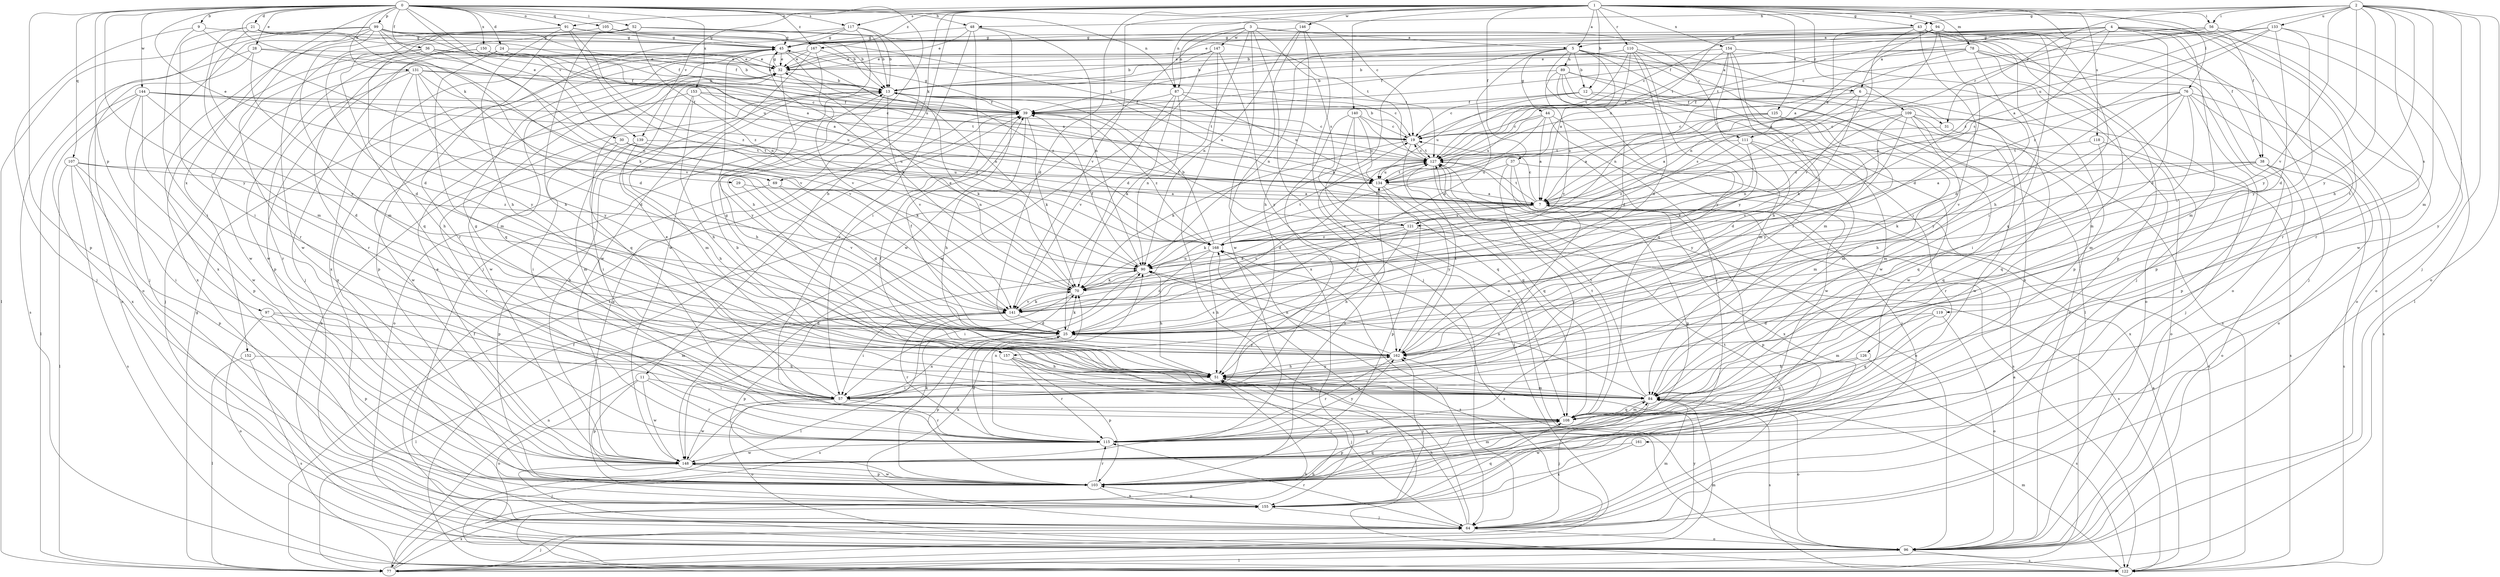 strict digraph  {
0;
1;
2;
3;
4;
5;
6;
7;
9;
11;
12;
13;
19;
21;
24;
25;
28;
29;
30;
31;
32;
36;
37;
38;
39;
43;
44;
45;
48;
51;
52;
56;
57;
64;
69;
70;
76;
77;
78;
84;
87;
89;
90;
91;
94;
96;
97;
99;
103;
105;
107;
108;
109;
110;
111;
115;
117;
118;
119;
121;
122;
125;
126;
127;
131;
133;
134;
139;
140;
141;
144;
146;
147;
148;
150;
152;
153;
154;
155;
157;
161;
162;
167;
168;
0 -> 9  [label=b];
0 -> 19  [label=c];
0 -> 21  [label=d];
0 -> 24  [label=d];
0 -> 28  [label=e];
0 -> 29  [label=e];
0 -> 30  [label=e];
0 -> 36  [label=f];
0 -> 48  [label=h];
0 -> 52  [label=i];
0 -> 64  [label=j];
0 -> 69  [label=k];
0 -> 87  [label=n];
0 -> 91  [label=o];
0 -> 97  [label=p];
0 -> 99  [label=p];
0 -> 103  [label=p];
0 -> 105  [label=q];
0 -> 107  [label=q];
0 -> 117  [label=s];
0 -> 131  [label=u];
0 -> 139  [label=v];
0 -> 144  [label=w];
0 -> 150  [label=x];
0 -> 152  [label=x];
0 -> 153  [label=x];
0 -> 157  [label=y];
0 -> 167  [label=z];
1 -> 5  [label=a];
1 -> 11  [label=b];
1 -> 12  [label=b];
1 -> 25  [label=d];
1 -> 37  [label=f];
1 -> 38  [label=f];
1 -> 43  [label=g];
1 -> 56  [label=i];
1 -> 69  [label=k];
1 -> 76  [label=l];
1 -> 78  [label=m];
1 -> 87  [label=n];
1 -> 91  [label=o];
1 -> 94  [label=o];
1 -> 109  [label=r];
1 -> 110  [label=r];
1 -> 117  [label=s];
1 -> 118  [label=s];
1 -> 125  [label=t];
1 -> 139  [label=v];
1 -> 140  [label=v];
1 -> 141  [label=v];
1 -> 146  [label=w];
1 -> 154  [label=x];
1 -> 167  [label=z];
1 -> 168  [label=z];
2 -> 31  [label=e];
2 -> 43  [label=g];
2 -> 48  [label=h];
2 -> 51  [label=h];
2 -> 56  [label=i];
2 -> 64  [label=j];
2 -> 84  [label=m];
2 -> 96  [label=o];
2 -> 119  [label=s];
2 -> 133  [label=u];
2 -> 134  [label=u];
2 -> 141  [label=v];
2 -> 157  [label=y];
2 -> 161  [label=y];
2 -> 162  [label=y];
3 -> 5  [label=a];
3 -> 25  [label=d];
3 -> 64  [label=j];
3 -> 77  [label=l];
3 -> 87  [label=n];
3 -> 111  [label=r];
3 -> 121  [label=s];
3 -> 147  [label=w];
3 -> 155  [label=x];
4 -> 5  [label=a];
4 -> 6  [label=a];
4 -> 19  [label=c];
4 -> 25  [label=d];
4 -> 38  [label=f];
4 -> 39  [label=f];
4 -> 84  [label=m];
4 -> 111  [label=r];
4 -> 115  [label=r];
4 -> 121  [label=s];
4 -> 126  [label=t];
4 -> 127  [label=t];
4 -> 148  [label=w];
5 -> 6  [label=a];
5 -> 7  [label=a];
5 -> 12  [label=b];
5 -> 25  [label=d];
5 -> 44  [label=g];
5 -> 70  [label=k];
5 -> 77  [label=l];
5 -> 89  [label=n];
5 -> 90  [label=n];
5 -> 108  [label=q];
5 -> 155  [label=x];
6 -> 39  [label=f];
6 -> 64  [label=j];
6 -> 70  [label=k];
6 -> 121  [label=s];
7 -> 19  [label=c];
7 -> 57  [label=i];
7 -> 70  [label=k];
7 -> 103  [label=p];
7 -> 121  [label=s];
7 -> 127  [label=t];
7 -> 141  [label=v];
7 -> 168  [label=z];
9 -> 45  [label=g];
9 -> 57  [label=i];
9 -> 64  [label=j];
9 -> 141  [label=v];
11 -> 57  [label=i];
11 -> 96  [label=o];
11 -> 103  [label=p];
11 -> 115  [label=r];
11 -> 148  [label=w];
12 -> 19  [label=c];
12 -> 31  [label=e];
12 -> 39  [label=f];
12 -> 134  [label=u];
12 -> 148  [label=w];
13 -> 39  [label=f];
13 -> 51  [label=h];
13 -> 70  [label=k];
13 -> 96  [label=o];
13 -> 127  [label=t];
13 -> 134  [label=u];
13 -> 141  [label=v];
19 -> 13  [label=b];
19 -> 70  [label=k];
19 -> 108  [label=q];
19 -> 127  [label=t];
21 -> 39  [label=f];
21 -> 45  [label=g];
21 -> 57  [label=i];
21 -> 70  [label=k];
21 -> 84  [label=m];
21 -> 162  [label=y];
24 -> 7  [label=a];
24 -> 32  [label=e];
24 -> 84  [label=m];
24 -> 103  [label=p];
25 -> 39  [label=f];
25 -> 70  [label=k];
25 -> 103  [label=p];
25 -> 122  [label=s];
25 -> 162  [label=y];
28 -> 25  [label=d];
28 -> 32  [label=e];
28 -> 96  [label=o];
28 -> 122  [label=s];
28 -> 134  [label=u];
29 -> 7  [label=a];
29 -> 141  [label=v];
30 -> 57  [label=i];
30 -> 70  [label=k];
30 -> 84  [label=m];
30 -> 127  [label=t];
30 -> 134  [label=u];
31 -> 7  [label=a];
31 -> 108  [label=q];
32 -> 13  [label=b];
32 -> 45  [label=g];
32 -> 108  [label=q];
32 -> 148  [label=w];
32 -> 162  [label=y];
36 -> 13  [label=b];
36 -> 32  [label=e];
36 -> 39  [label=f];
36 -> 141  [label=v];
36 -> 148  [label=w];
36 -> 155  [label=x];
36 -> 162  [label=y];
37 -> 103  [label=p];
37 -> 115  [label=r];
37 -> 122  [label=s];
37 -> 134  [label=u];
37 -> 155  [label=x];
38 -> 7  [label=a];
38 -> 70  [label=k];
38 -> 96  [label=o];
38 -> 122  [label=s];
38 -> 134  [label=u];
38 -> 155  [label=x];
39 -> 19  [label=c];
39 -> 45  [label=g];
39 -> 51  [label=h];
39 -> 70  [label=k];
39 -> 103  [label=p];
39 -> 168  [label=z];
43 -> 45  [label=g];
43 -> 57  [label=i];
43 -> 64  [label=j];
43 -> 90  [label=n];
43 -> 96  [label=o];
43 -> 103  [label=p];
43 -> 108  [label=q];
43 -> 141  [label=v];
44 -> 7  [label=a];
44 -> 19  [label=c];
44 -> 90  [label=n];
44 -> 115  [label=r];
44 -> 134  [label=u];
44 -> 148  [label=w];
45 -> 32  [label=e];
45 -> 70  [label=k];
45 -> 90  [label=n];
45 -> 103  [label=p];
45 -> 155  [label=x];
45 -> 168  [label=z];
48 -> 32  [label=e];
48 -> 45  [label=g];
48 -> 57  [label=i];
48 -> 90  [label=n];
48 -> 115  [label=r];
48 -> 148  [label=w];
51 -> 45  [label=g];
51 -> 57  [label=i];
51 -> 84  [label=m];
51 -> 162  [label=y];
52 -> 13  [label=b];
52 -> 45  [label=g];
52 -> 51  [label=h];
52 -> 64  [label=j];
52 -> 108  [label=q];
52 -> 127  [label=t];
52 -> 168  [label=z];
56 -> 39  [label=f];
56 -> 45  [label=g];
56 -> 96  [label=o];
56 -> 115  [label=r];
56 -> 127  [label=t];
57 -> 19  [label=c];
57 -> 32  [label=e];
57 -> 45  [label=g];
57 -> 96  [label=o];
57 -> 115  [label=r];
57 -> 148  [label=w];
64 -> 51  [label=h];
64 -> 70  [label=k];
64 -> 84  [label=m];
64 -> 96  [label=o];
64 -> 115  [label=r];
64 -> 127  [label=t];
64 -> 168  [label=z];
69 -> 7  [label=a];
69 -> 25  [label=d];
69 -> 103  [label=p];
70 -> 32  [label=e];
70 -> 77  [label=l];
70 -> 141  [label=v];
76 -> 7  [label=a];
76 -> 39  [label=f];
76 -> 57  [label=i];
76 -> 84  [label=m];
76 -> 96  [label=o];
76 -> 103  [label=p];
76 -> 122  [label=s];
76 -> 141  [label=v];
76 -> 162  [label=y];
77 -> 45  [label=g];
77 -> 51  [label=h];
77 -> 64  [label=j];
77 -> 84  [label=m];
77 -> 90  [label=n];
77 -> 155  [label=x];
77 -> 162  [label=y];
77 -> 168  [label=z];
78 -> 7  [label=a];
78 -> 13  [label=b];
78 -> 25  [label=d];
78 -> 32  [label=e];
78 -> 39  [label=f];
78 -> 84  [label=m];
78 -> 96  [label=o];
78 -> 103  [label=p];
84 -> 13  [label=b];
84 -> 39  [label=f];
84 -> 64  [label=j];
84 -> 90  [label=n];
84 -> 96  [label=o];
84 -> 108  [label=q];
84 -> 122  [label=s];
84 -> 127  [label=t];
87 -> 19  [label=c];
87 -> 39  [label=f];
87 -> 70  [label=k];
87 -> 90  [label=n];
87 -> 134  [label=u];
87 -> 141  [label=v];
89 -> 13  [label=b];
89 -> 25  [label=d];
89 -> 84  [label=m];
89 -> 96  [label=o];
89 -> 122  [label=s];
89 -> 141  [label=v];
89 -> 148  [label=w];
90 -> 39  [label=f];
90 -> 51  [label=h];
90 -> 57  [label=i];
90 -> 70  [label=k];
91 -> 13  [label=b];
91 -> 45  [label=g];
91 -> 51  [label=h];
91 -> 90  [label=n];
91 -> 148  [label=w];
91 -> 155  [label=x];
91 -> 168  [label=z];
94 -> 7  [label=a];
94 -> 25  [label=d];
94 -> 32  [label=e];
94 -> 45  [label=g];
94 -> 51  [label=h];
94 -> 57  [label=i];
94 -> 64  [label=j];
94 -> 127  [label=t];
94 -> 168  [label=z];
96 -> 7  [label=a];
96 -> 13  [label=b];
96 -> 39  [label=f];
96 -> 77  [label=l];
96 -> 122  [label=s];
96 -> 168  [label=z];
97 -> 25  [label=d];
97 -> 84  [label=m];
97 -> 96  [label=o];
97 -> 103  [label=p];
99 -> 7  [label=a];
99 -> 25  [label=d];
99 -> 39  [label=f];
99 -> 45  [label=g];
99 -> 64  [label=j];
99 -> 77  [label=l];
99 -> 84  [label=m];
99 -> 90  [label=n];
99 -> 96  [label=o];
99 -> 115  [label=r];
99 -> 127  [label=t];
103 -> 70  [label=k];
103 -> 84  [label=m];
103 -> 108  [label=q];
103 -> 115  [label=r];
103 -> 148  [label=w];
103 -> 155  [label=x];
105 -> 13  [label=b];
105 -> 25  [label=d];
105 -> 45  [label=g];
107 -> 57  [label=i];
107 -> 77  [label=l];
107 -> 103  [label=p];
107 -> 122  [label=s];
107 -> 134  [label=u];
107 -> 168  [label=z];
108 -> 84  [label=m];
108 -> 103  [label=p];
108 -> 115  [label=r];
108 -> 127  [label=t];
109 -> 19  [label=c];
109 -> 25  [label=d];
109 -> 51  [label=h];
109 -> 84  [label=m];
109 -> 90  [label=n];
109 -> 96  [label=o];
109 -> 141  [label=v];
109 -> 148  [label=w];
110 -> 13  [label=b];
110 -> 25  [label=d];
110 -> 32  [label=e];
110 -> 84  [label=m];
110 -> 103  [label=p];
110 -> 127  [label=t];
110 -> 134  [label=u];
110 -> 162  [label=y];
111 -> 70  [label=k];
111 -> 84  [label=m];
111 -> 115  [label=r];
111 -> 127  [label=t];
111 -> 162  [label=y];
111 -> 168  [label=z];
115 -> 25  [label=d];
115 -> 90  [label=n];
115 -> 108  [label=q];
115 -> 148  [label=w];
115 -> 162  [label=y];
117 -> 13  [label=b];
117 -> 45  [label=g];
117 -> 51  [label=h];
117 -> 115  [label=r];
117 -> 148  [label=w];
117 -> 155  [label=x];
118 -> 108  [label=q];
118 -> 122  [label=s];
118 -> 127  [label=t];
119 -> 25  [label=d];
119 -> 84  [label=m];
119 -> 96  [label=o];
119 -> 108  [label=q];
121 -> 39  [label=f];
121 -> 51  [label=h];
121 -> 70  [label=k];
121 -> 122  [label=s];
121 -> 168  [label=z];
122 -> 7  [label=a];
122 -> 39  [label=f];
122 -> 51  [label=h];
122 -> 84  [label=m];
125 -> 7  [label=a];
125 -> 19  [label=c];
125 -> 84  [label=m];
125 -> 108  [label=q];
125 -> 134  [label=u];
125 -> 162  [label=y];
126 -> 51  [label=h];
126 -> 108  [label=q];
126 -> 122  [label=s];
127 -> 19  [label=c];
127 -> 25  [label=d];
127 -> 96  [label=o];
127 -> 108  [label=q];
127 -> 122  [label=s];
127 -> 134  [label=u];
131 -> 13  [label=b];
131 -> 19  [label=c];
131 -> 25  [label=d];
131 -> 51  [label=h];
131 -> 64  [label=j];
131 -> 115  [label=r];
131 -> 141  [label=v];
131 -> 162  [label=y];
133 -> 7  [label=a];
133 -> 13  [label=b];
133 -> 19  [label=c];
133 -> 25  [label=d];
133 -> 45  [label=g];
133 -> 77  [label=l];
133 -> 162  [label=y];
133 -> 168  [label=z];
134 -> 7  [label=a];
134 -> 103  [label=p];
134 -> 127  [label=t];
134 -> 162  [label=y];
139 -> 51  [label=h];
139 -> 57  [label=i];
139 -> 90  [label=n];
139 -> 115  [label=r];
139 -> 127  [label=t];
140 -> 19  [label=c];
140 -> 57  [label=i];
140 -> 64  [label=j];
140 -> 77  [label=l];
140 -> 108  [label=q];
140 -> 134  [label=u];
141 -> 25  [label=d];
141 -> 57  [label=i];
141 -> 70  [label=k];
141 -> 77  [label=l];
141 -> 103  [label=p];
141 -> 115  [label=r];
144 -> 25  [label=d];
144 -> 39  [label=f];
144 -> 77  [label=l];
144 -> 103  [label=p];
144 -> 127  [label=t];
144 -> 134  [label=u];
144 -> 148  [label=w];
144 -> 155  [label=x];
146 -> 45  [label=g];
146 -> 51  [label=h];
146 -> 90  [label=n];
146 -> 96  [label=o];
146 -> 148  [label=w];
147 -> 13  [label=b];
147 -> 32  [label=e];
147 -> 122  [label=s];
147 -> 148  [label=w];
147 -> 162  [label=y];
148 -> 13  [label=b];
148 -> 32  [label=e];
148 -> 64  [label=j];
148 -> 90  [label=n];
148 -> 103  [label=p];
148 -> 134  [label=u];
150 -> 7  [label=a];
150 -> 13  [label=b];
150 -> 32  [label=e];
150 -> 115  [label=r];
150 -> 134  [label=u];
150 -> 148  [label=w];
152 -> 51  [label=h];
152 -> 77  [label=l];
152 -> 122  [label=s];
153 -> 19  [label=c];
153 -> 39  [label=f];
153 -> 51  [label=h];
153 -> 84  [label=m];
153 -> 148  [label=w];
153 -> 168  [label=z];
154 -> 32  [label=e];
154 -> 51  [label=h];
154 -> 57  [label=i];
154 -> 90  [label=n];
154 -> 96  [label=o];
154 -> 127  [label=t];
154 -> 162  [label=y];
155 -> 64  [label=j];
155 -> 103  [label=p];
155 -> 108  [label=q];
155 -> 162  [label=y];
157 -> 51  [label=h];
157 -> 64  [label=j];
157 -> 103  [label=p];
157 -> 108  [label=q];
157 -> 115  [label=r];
161 -> 148  [label=w];
161 -> 155  [label=x];
162 -> 51  [label=h];
162 -> 90  [label=n];
162 -> 115  [label=r];
162 -> 127  [label=t];
167 -> 32  [label=e];
167 -> 108  [label=q];
167 -> 127  [label=t];
167 -> 141  [label=v];
167 -> 148  [label=w];
168 -> 13  [label=b];
168 -> 25  [label=d];
168 -> 51  [label=h];
168 -> 64  [label=j];
168 -> 90  [label=n];
168 -> 127  [label=t];
}
